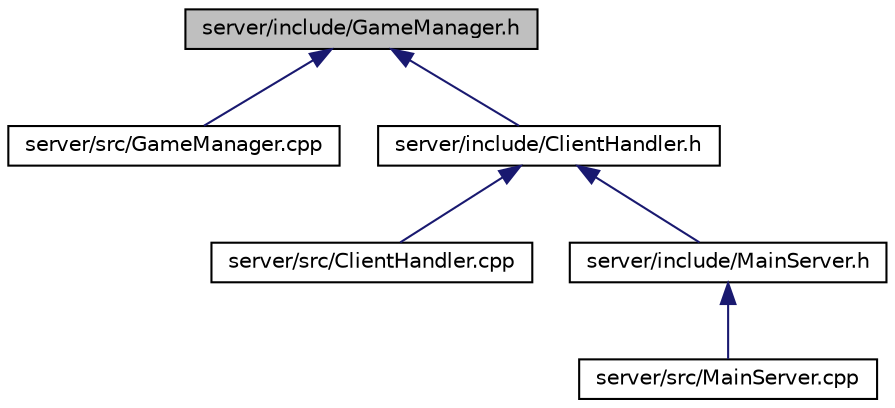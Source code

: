 digraph "server/include/GameManager.h"
{
 // INTERACTIVE_SVG=YES
 // LATEX_PDF_SIZE
  edge [fontname="Helvetica",fontsize="10",labelfontname="Helvetica",labelfontsize="10"];
  node [fontname="Helvetica",fontsize="10",shape=record];
  Node1 [label="server/include/GameManager.h",height=0.2,width=0.4,color="black", fillcolor="grey75", style="filled", fontcolor="black",tooltip="Manages the game logic for the riddle game server."];
  Node1 -> Node2 [dir="back",color="midnightblue",fontsize="10",style="solid",fontname="Helvetica"];
  Node2 [label="server/src/GameManager.cpp",height=0.2,width=0.4,color="black", fillcolor="white", style="filled",URL="$GameManager_8cpp.html",tooltip=" "];
  Node1 -> Node3 [dir="back",color="midnightblue",fontsize="10",style="solid",fontname="Helvetica"];
  Node3 [label="server/include/ClientHandler.h",height=0.2,width=0.4,color="black", fillcolor="white", style="filled",URL="$ClientHandler_8h.html",tooltip="Handles individual client connections for the riddle game server."];
  Node3 -> Node4 [dir="back",color="midnightblue",fontsize="10",style="solid",fontname="Helvetica"];
  Node4 [label="server/src/ClientHandler.cpp",height=0.2,width=0.4,color="black", fillcolor="white", style="filled",URL="$ClientHandler_8cpp.html",tooltip=" "];
  Node3 -> Node5 [dir="back",color="midnightblue",fontsize="10",style="solid",fontname="Helvetica"];
  Node5 [label="server/include/MainServer.h",height=0.2,width=0.4,color="black", fillcolor="white", style="filled",URL="$MainServer_8h.html",tooltip="Manages the main server operations for the riddle game."];
  Node5 -> Node6 [dir="back",color="midnightblue",fontsize="10",style="solid",fontname="Helvetica"];
  Node6 [label="server/src/MainServer.cpp",height=0.2,width=0.4,color="black", fillcolor="white", style="filled",URL="$MainServer_8cpp.html",tooltip=" "];
}
